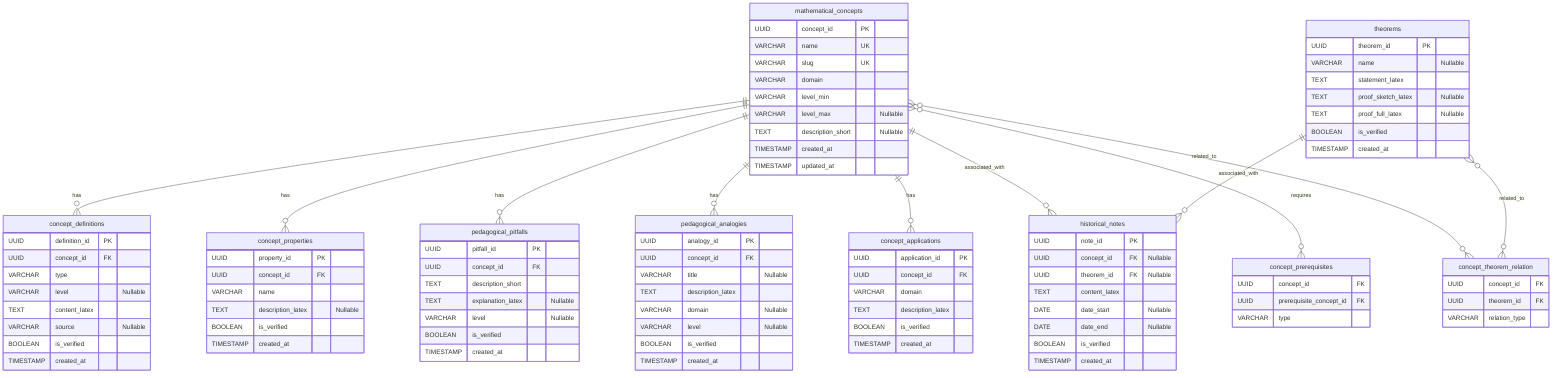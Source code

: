 erDiagram
    mathematical_concepts {
        UUID concept_id PK
        VARCHAR name UK
        VARCHAR slug UK
        VARCHAR domain
        VARCHAR level_min
        VARCHAR level_max "Nullable"
        TEXT description_short "Nullable"
        TIMESTAMP created_at
        TIMESTAMP updated_at
    }
    concept_definitions {
        UUID definition_id PK
        UUID concept_id FK
        VARCHAR type
        VARCHAR level "Nullable"
        TEXT content_latex
        VARCHAR source "Nullable"
        BOOLEAN is_verified
        TIMESTAMP created_at
    }
    concept_properties {
        UUID property_id PK
        UUID concept_id FK
        VARCHAR name
        TEXT description_latex "Nullable"
        BOOLEAN is_verified
        TIMESTAMP created_at
    }
    theorems {
        UUID theorem_id PK
        VARCHAR name "Nullable"
        TEXT statement_latex
        TEXT proof_sketch_latex "Nullable"
        TEXT proof_full_latex "Nullable"
        BOOLEAN is_verified
        TIMESTAMP created_at
    }
    pedagogical_pitfalls {
        UUID pitfall_id PK
        UUID concept_id FK
        TEXT description_short
        TEXT explanation_latex "Nullable"
        VARCHAR level "Nullable"
        BOOLEAN is_verified
        TIMESTAMP created_at
    }
    pedagogical_analogies {
        UUID analogy_id PK
        UUID concept_id FK
        VARCHAR title "Nullable"
        TEXT description_latex
        VARCHAR domain "Nullable"
        VARCHAR level "Nullable"
        BOOLEAN is_verified
        TIMESTAMP created_at
    }
    concept_applications {
        UUID application_id PK
        UUID concept_id FK
        VARCHAR domain
        TEXT description_latex
        BOOLEAN is_verified
        TIMESTAMP created_at
    }
    historical_notes {
        UUID note_id PK
        UUID concept_id FK "Nullable"
        UUID theorem_id FK "Nullable"
        TEXT content_latex
        DATE date_start "Nullable"
        DATE date_end "Nullable"
        BOOLEAN is_verified
        TIMESTAMP created_at
    }

    %% Jointure pour les prérequis (relation Many-to-Many entre concepts)
    concept_prerequisites {
        UUID concept_id FK
        UUID prerequisite_concept_id FK
        VARCHAR type
        %% Clé primaire composite: PK (concept_id, prerequisite_concept_id)
    }
    %% Jointure pour les relations concept-théorème (relation Many-to-Many)
    concept_theorem_relation {
        UUID concept_id FK
        UUID theorem_id FK
        VARCHAR relation_type
        %% Clé primaire composite: PK (concept_id, theorem_id, relation_type)
    }

    mathematical_concepts ||--o{ concept_definitions : "has"
    mathematical_concepts ||--o{ concept_properties : "has"
    mathematical_concepts ||--o{ pedagogical_pitfalls : "has"
    mathematical_concepts ||--o{ pedagogical_analogies : "has"
    mathematical_concepts ||--o{ concept_applications : "has"
    mathematical_concepts ||--o{ historical_notes : "associated_with"
    theorems ||--o{ historical_notes : "associated_with"

    mathematical_concepts }o--o{ concept_prerequisites : "requires"
    mathematical_concepts }o--o{ concept_theorem_relation : "related_to"
    theorems }o--o{ concept_theorem_relation : "related_to"
